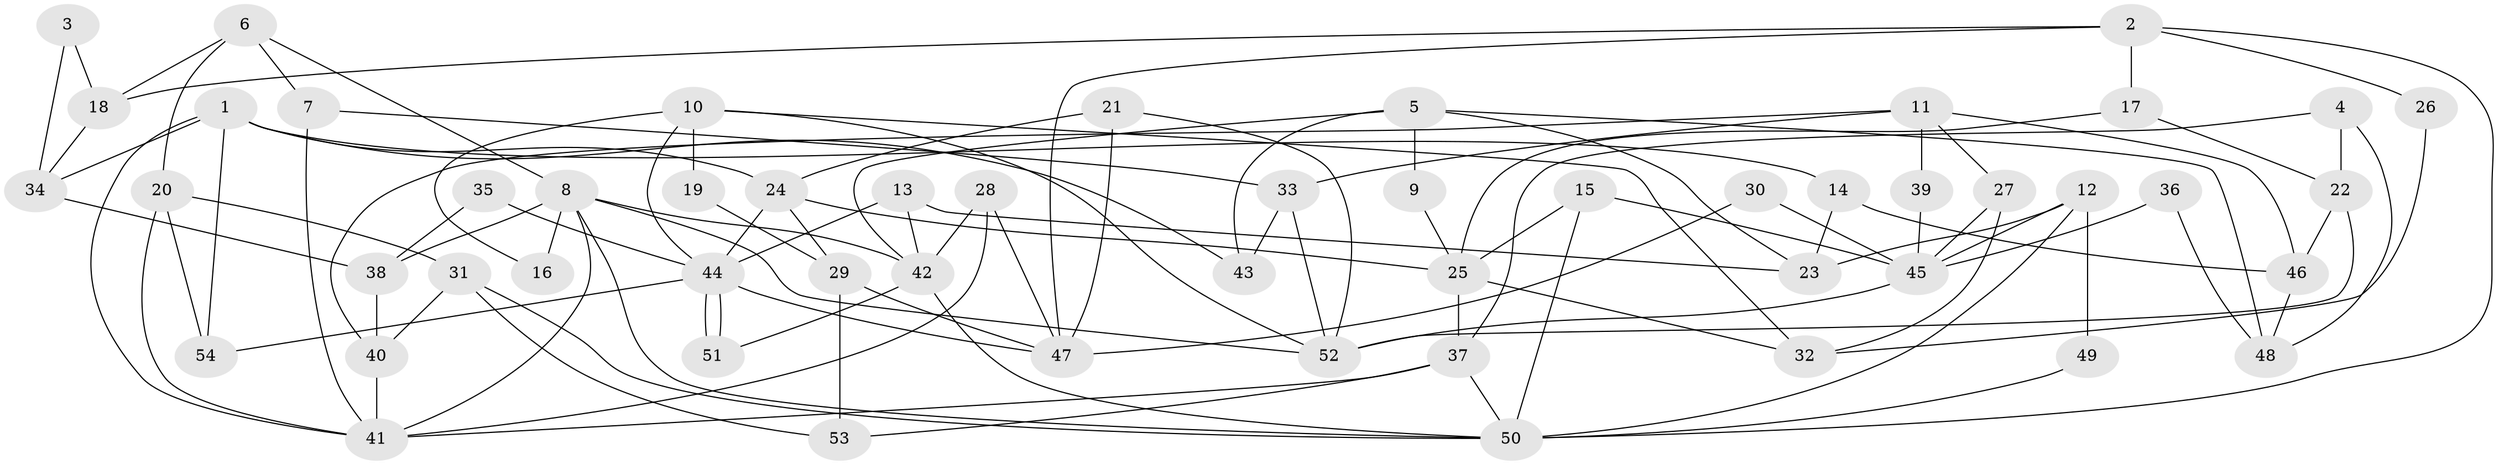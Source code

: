 // Generated by graph-tools (version 1.1) at 2025/14/03/09/25 04:14:59]
// undirected, 54 vertices, 108 edges
graph export_dot {
graph [start="1"]
  node [color=gray90,style=filled];
  1;
  2;
  3;
  4;
  5;
  6;
  7;
  8;
  9;
  10;
  11;
  12;
  13;
  14;
  15;
  16;
  17;
  18;
  19;
  20;
  21;
  22;
  23;
  24;
  25;
  26;
  27;
  28;
  29;
  30;
  31;
  32;
  33;
  34;
  35;
  36;
  37;
  38;
  39;
  40;
  41;
  42;
  43;
  44;
  45;
  46;
  47;
  48;
  49;
  50;
  51;
  52;
  53;
  54;
  1 -- 24;
  1 -- 41;
  1 -- 14;
  1 -- 34;
  1 -- 43;
  1 -- 54;
  2 -- 47;
  2 -- 50;
  2 -- 17;
  2 -- 18;
  2 -- 26;
  3 -- 34;
  3 -- 18;
  4 -- 48;
  4 -- 22;
  4 -- 37;
  5 -- 42;
  5 -- 43;
  5 -- 9;
  5 -- 23;
  5 -- 48;
  6 -- 20;
  6 -- 7;
  6 -- 8;
  6 -- 18;
  7 -- 41;
  7 -- 33;
  8 -- 41;
  8 -- 16;
  8 -- 38;
  8 -- 42;
  8 -- 50;
  8 -- 52;
  9 -- 25;
  10 -- 52;
  10 -- 44;
  10 -- 16;
  10 -- 19;
  10 -- 32;
  11 -- 40;
  11 -- 27;
  11 -- 33;
  11 -- 39;
  11 -- 46;
  12 -- 23;
  12 -- 50;
  12 -- 45;
  12 -- 49;
  13 -- 42;
  13 -- 44;
  13 -- 23;
  14 -- 23;
  14 -- 46;
  15 -- 50;
  15 -- 25;
  15 -- 45;
  17 -- 22;
  17 -- 25;
  18 -- 34;
  19 -- 29;
  20 -- 41;
  20 -- 31;
  20 -- 54;
  21 -- 47;
  21 -- 52;
  21 -- 24;
  22 -- 52;
  22 -- 46;
  24 -- 44;
  24 -- 25;
  24 -- 29;
  25 -- 32;
  25 -- 37;
  26 -- 32;
  27 -- 32;
  27 -- 45;
  28 -- 42;
  28 -- 47;
  28 -- 41;
  29 -- 53;
  29 -- 47;
  30 -- 47;
  30 -- 45;
  31 -- 40;
  31 -- 50;
  31 -- 53;
  33 -- 52;
  33 -- 43;
  34 -- 38;
  35 -- 44;
  35 -- 38;
  36 -- 45;
  36 -- 48;
  37 -- 41;
  37 -- 50;
  37 -- 53;
  38 -- 40;
  39 -- 45;
  40 -- 41;
  42 -- 50;
  42 -- 51;
  44 -- 54;
  44 -- 51;
  44 -- 51;
  44 -- 47;
  45 -- 52;
  46 -- 48;
  49 -- 50;
}
